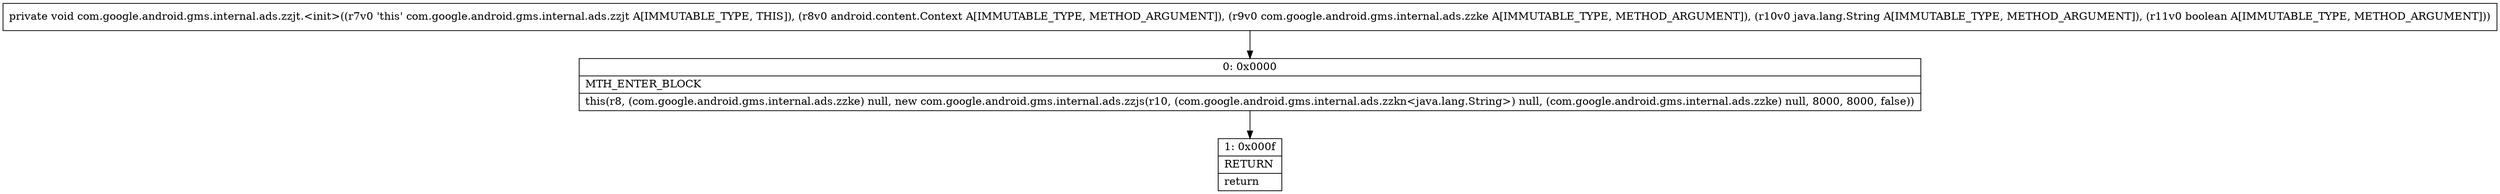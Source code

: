 digraph "CFG forcom.google.android.gms.internal.ads.zzjt.\<init\>(Landroid\/content\/Context;Lcom\/google\/android\/gms\/internal\/ads\/zzke;Ljava\/lang\/String;Z)V" {
Node_0 [shape=record,label="{0\:\ 0x0000|MTH_ENTER_BLOCK\l|this(r8, (com.google.android.gms.internal.ads.zzke) null, new com.google.android.gms.internal.ads.zzjs(r10, (com.google.android.gms.internal.ads.zzkn\<java.lang.String\>) null, (com.google.android.gms.internal.ads.zzke) null, 8000, 8000, false))\l}"];
Node_1 [shape=record,label="{1\:\ 0x000f|RETURN\l|return\l}"];
MethodNode[shape=record,label="{private void com.google.android.gms.internal.ads.zzjt.\<init\>((r7v0 'this' com.google.android.gms.internal.ads.zzjt A[IMMUTABLE_TYPE, THIS]), (r8v0 android.content.Context A[IMMUTABLE_TYPE, METHOD_ARGUMENT]), (r9v0 com.google.android.gms.internal.ads.zzke A[IMMUTABLE_TYPE, METHOD_ARGUMENT]), (r10v0 java.lang.String A[IMMUTABLE_TYPE, METHOD_ARGUMENT]), (r11v0 boolean A[IMMUTABLE_TYPE, METHOD_ARGUMENT])) }"];
MethodNode -> Node_0;
Node_0 -> Node_1;
}

